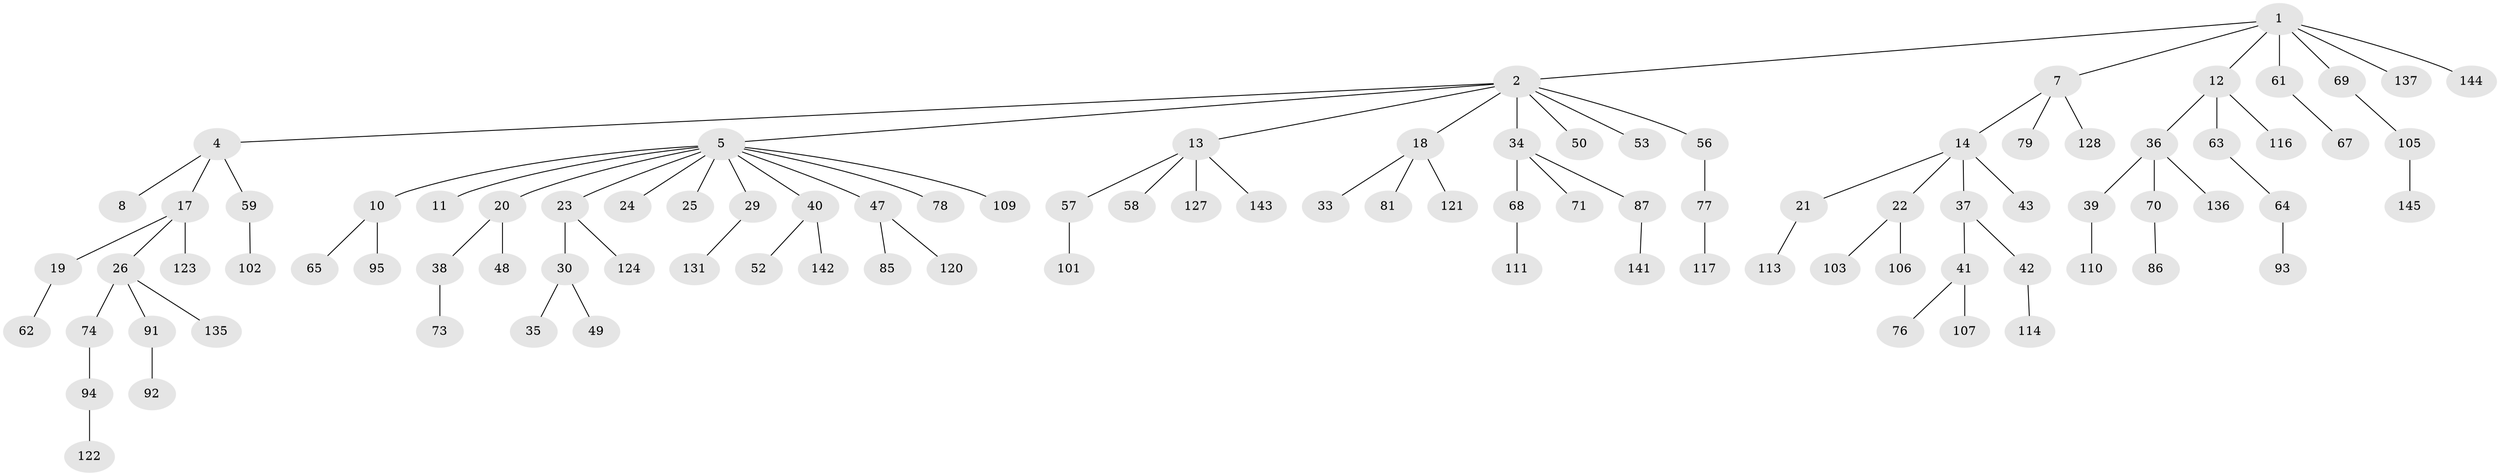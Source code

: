 // Generated by graph-tools (version 1.1) at 2025/52/02/27/25 19:52:13]
// undirected, 98 vertices, 97 edges
graph export_dot {
graph [start="1"]
  node [color=gray90,style=filled];
  1 [super="+99"];
  2 [super="+3"];
  4 [super="+15"];
  5 [super="+6"];
  7 [super="+54"];
  8 [super="+9"];
  10 [super="+51"];
  11;
  12 [super="+16"];
  13 [super="+96"];
  14 [super="+138"];
  17 [super="+83"];
  18 [super="+104"];
  19 [super="+27"];
  20 [super="+28"];
  21 [super="+32"];
  22 [super="+46"];
  23 [super="+84"];
  24 [super="+119"];
  25;
  26 [super="+115"];
  29;
  30 [super="+31"];
  33;
  34 [super="+45"];
  35;
  36 [super="+132"];
  37;
  38 [super="+55"];
  39 [super="+44"];
  40 [super="+134"];
  41 [super="+72"];
  42 [super="+88"];
  43;
  47 [super="+82"];
  48;
  49;
  50;
  52;
  53 [super="+98"];
  56 [super="+60"];
  57;
  58 [super="+75"];
  59 [super="+89"];
  61;
  62;
  63 [super="+100"];
  64 [super="+66"];
  65 [super="+80"];
  67;
  68;
  69 [super="+97"];
  70 [super="+90"];
  71;
  73;
  74;
  76 [super="+140"];
  77;
  78;
  79;
  81;
  85;
  86 [super="+112"];
  87 [super="+126"];
  91 [super="+139"];
  92;
  93 [super="+108"];
  94 [super="+130"];
  95;
  101;
  102 [super="+118"];
  103;
  105 [super="+125"];
  106;
  107;
  109;
  110;
  111;
  113;
  114;
  116;
  117;
  120;
  121;
  122;
  123;
  124 [super="+133"];
  127;
  128 [super="+129"];
  131;
  135;
  136;
  137 [super="+146"];
  141;
  142;
  143;
  144;
  145;
  1 -- 2;
  1 -- 7;
  1 -- 12;
  1 -- 61;
  1 -- 69;
  1 -- 144;
  1 -- 137;
  2 -- 50;
  2 -- 34;
  2 -- 4;
  2 -- 5;
  2 -- 13;
  2 -- 18;
  2 -- 53;
  2 -- 56;
  4 -- 8;
  4 -- 59;
  4 -- 17;
  5 -- 10;
  5 -- 20;
  5 -- 23;
  5 -- 25;
  5 -- 29;
  5 -- 40;
  5 -- 24;
  5 -- 11;
  5 -- 109;
  5 -- 78;
  5 -- 47;
  7 -- 14;
  7 -- 79;
  7 -- 128;
  10 -- 95;
  10 -- 65;
  12 -- 36;
  12 -- 116;
  12 -- 63;
  13 -- 57;
  13 -- 58;
  13 -- 127;
  13 -- 143;
  14 -- 21;
  14 -- 22;
  14 -- 37;
  14 -- 43;
  17 -- 19;
  17 -- 26;
  17 -- 123;
  18 -- 33;
  18 -- 81;
  18 -- 121;
  19 -- 62;
  20 -- 38;
  20 -- 48;
  21 -- 113;
  22 -- 106;
  22 -- 103;
  23 -- 30;
  23 -- 124;
  26 -- 74;
  26 -- 91;
  26 -- 135;
  29 -- 131;
  30 -- 35;
  30 -- 49;
  34 -- 71;
  34 -- 68;
  34 -- 87;
  36 -- 39;
  36 -- 70;
  36 -- 136;
  37 -- 41;
  37 -- 42;
  38 -- 73;
  39 -- 110;
  40 -- 52;
  40 -- 142;
  41 -- 107;
  41 -- 76;
  42 -- 114;
  47 -- 85;
  47 -- 120;
  56 -- 77;
  57 -- 101;
  59 -- 102;
  61 -- 67;
  63 -- 64;
  64 -- 93;
  68 -- 111;
  69 -- 105;
  70 -- 86;
  74 -- 94;
  77 -- 117;
  87 -- 141;
  91 -- 92;
  94 -- 122;
  105 -- 145;
}
